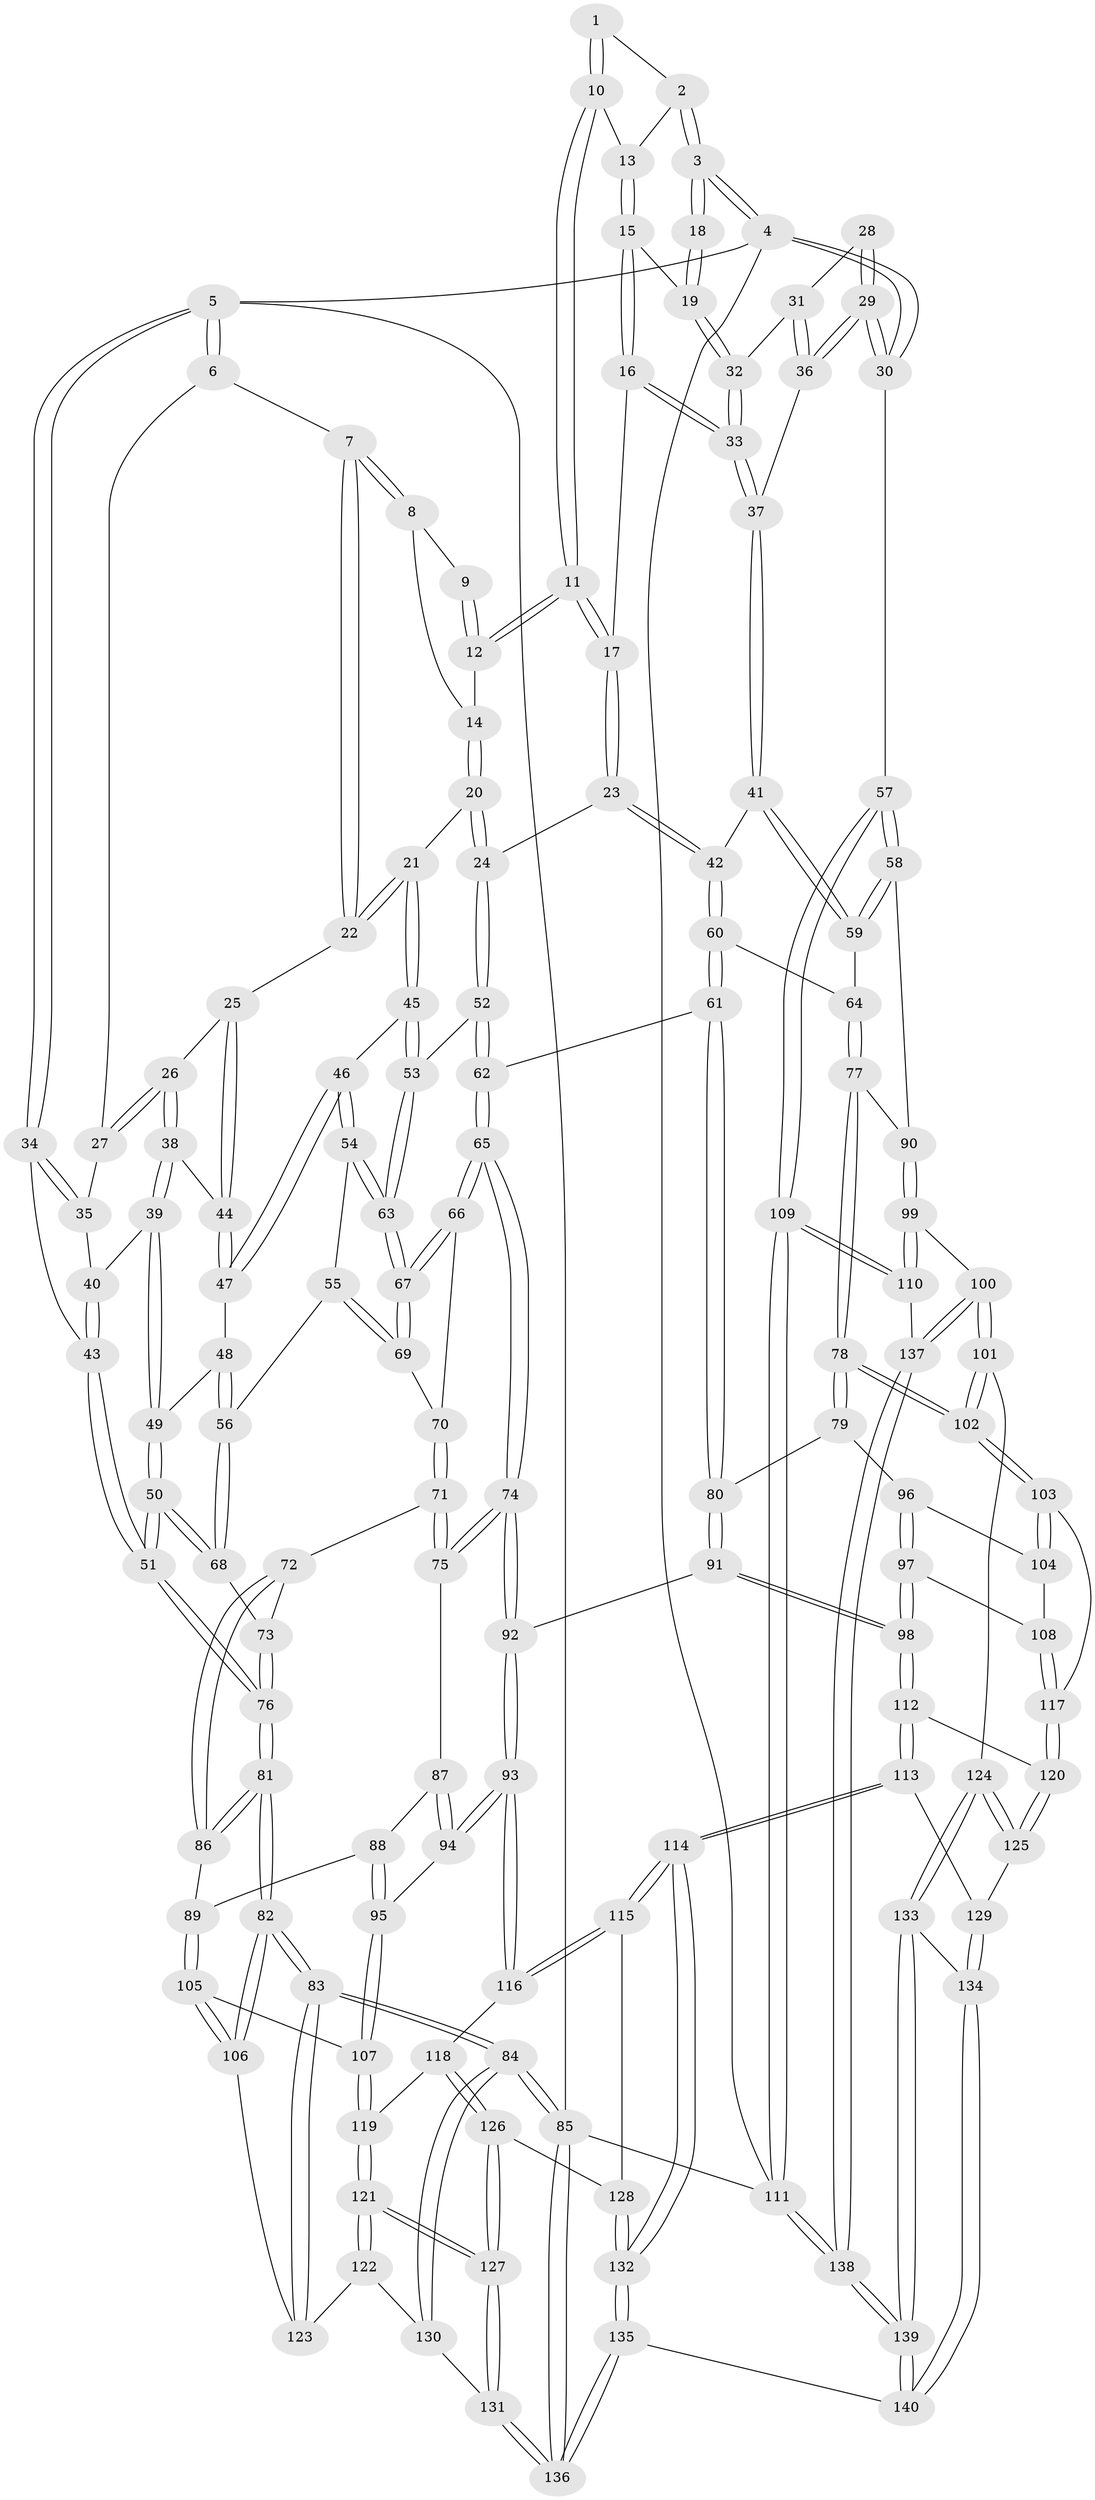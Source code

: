 // coarse degree distribution, {3: 0.4642857142857143, 4: 0.32142857142857145, 5: 0.10714285714285714, 2: 0.10714285714285714}
// Generated by graph-tools (version 1.1) at 2025/54/03/04/25 22:54:09]
// undirected, 140 vertices, 347 edges
graph export_dot {
  node [color=gray90,style=filled];
  1 [pos="+0.6875318745048365+0"];
  2 [pos="+0.8074297925651146+0"];
  3 [pos="+1+0"];
  4 [pos="+1+0"];
  5 [pos="+0+0"];
  6 [pos="+0.23419789423566797+0"];
  7 [pos="+0.26083977487763543+0"];
  8 [pos="+0.3430131637027395+0"];
  9 [pos="+0.5630026377073727+0"];
  10 [pos="+0.6710745923044951+0.020683277567073197"];
  11 [pos="+0.6467927139086735+0.06698635204593452"];
  12 [pos="+0.5824554643825112+0.038441371641034984"];
  13 [pos="+0.775317199839311+0.04733648272876965"];
  14 [pos="+0.5300335065119751+0.07079386653209659"];
  15 [pos="+0.7822355741401176+0.07607992456188922"];
  16 [pos="+0.7242958266362487+0.1342850910347555"];
  17 [pos="+0.6688215105047091+0.139618410739538"];
  18 [pos="+0.911252699832345+0.03637875183127683"];
  19 [pos="+0.8205575748590892+0.08485972595109706"];
  20 [pos="+0.4899189692290075+0.20460089950662383"];
  21 [pos="+0.3736941822641312+0.17685291381565688"];
  22 [pos="+0.3286327298786476+0.11314327426969088"];
  23 [pos="+0.5616675565283709+0.2578041841947607"];
  24 [pos="+0.5615656907146552+0.25782592359506923"];
  25 [pos="+0.2675404094138344+0.1424324509595451"];
  26 [pos="+0.1209606870639808+0.1330082466234279"];
  27 [pos="+0.09641220729395132+0.09071025054078753"];
  28 [pos="+0.9177015384487465+0.11164618213621486"];
  29 [pos="+1+0.22818717233647337"];
  30 [pos="+1+0.23300007985039034"];
  31 [pos="+0.8941197996643582+0.14579022356179028"];
  32 [pos="+0.8508495145349759+0.1408099057006731"];
  33 [pos="+0.8073577578644218+0.229704899727773"];
  34 [pos="+0+0.10085245114701591"];
  35 [pos="+0.0404764116311092+0.11890366484275508"];
  36 [pos="+0.946068678113889+0.23647504879702472"];
  37 [pos="+0.823505004049641+0.2927516650798895"];
  38 [pos="+0.13785855429323712+0.21522964187430293"];
  39 [pos="+0.10676101617063706+0.22886078342578828"];
  40 [pos="+0.054018925282905916+0.19864217349185154"];
  41 [pos="+0.8193516566613993+0.3007522671332787"];
  42 [pos="+0.7428737407302903+0.33109541926130037"];
  43 [pos="+0+0.34331281335740027"];
  44 [pos="+0.158509144684857+0.22131714181366915"];
  45 [pos="+0.29704800288902783+0.3169691486072175"];
  46 [pos="+0.29438628075799456+0.31887591475799304"];
  47 [pos="+0.19128637060019868+0.2777111261239509"];
  48 [pos="+0.14983057849854373+0.319638476183993"];
  49 [pos="+0.02544053671612672+0.37609575101200865"];
  50 [pos="+0+0.4368580040967324"];
  51 [pos="+0+0.4840203054192853"];
  52 [pos="+0.5284568919966796+0.3703256830681059"];
  53 [pos="+0.44880109406753466+0.4120615068026669"];
  54 [pos="+0.25428373002071164+0.4112117605914574"];
  55 [pos="+0.25220432071239757+0.41430939310561105"];
  56 [pos="+0.2419502858021182+0.4182687317724021"];
  57 [pos="+1+0.5349622605941656"];
  58 [pos="+1+0.5379398080528079"];
  59 [pos="+0.963438243746138+0.49897031411031956"];
  60 [pos="+0.7152677674924433+0.5121248978852659"];
  61 [pos="+0.6685120326588322+0.5393365398468539"];
  62 [pos="+0.6071302352675454+0.5064651838505467"];
  63 [pos="+0.4300431314608517+0.44357457160672414"];
  64 [pos="+0.8383439907866119+0.5297539638965377"];
  65 [pos="+0.4304988196731678+0.5886971675398804"];
  66 [pos="+0.4164275283249838+0.5105339022232643"];
  67 [pos="+0.4158070043249143+0.4887571654764561"];
  68 [pos="+0.20283105509418908+0.43998005800757445"];
  69 [pos="+0.2847784625412023+0.4588560489121961"];
  70 [pos="+0.2966007260168827+0.5082368789049415"];
  71 [pos="+0.2944530284003114+0.5608029921328948"];
  72 [pos="+0.23602913676399942+0.5788340131962308"];
  73 [pos="+0.21041475039837024+0.5532546810334293"];
  74 [pos="+0.42552244015332585+0.6013193242527024"];
  75 [pos="+0.3784014303095175+0.6053739996616359"];
  76 [pos="+0+0.6140860383797551"];
  77 [pos="+0.8094126151897264+0.6912688922746959"];
  78 [pos="+0.7603998436254834+0.7186180173657079"];
  79 [pos="+0.7023727403932876+0.6835798413802798"];
  80 [pos="+0.6606380434016762+0.6337705090269271"];
  81 [pos="+0+0.632802355699692"];
  82 [pos="+0+0.6347128603318052"];
  83 [pos="+0+0.8962329506706446"];
  84 [pos="+0+1"];
  85 [pos="+0+1"];
  86 [pos="+0.21494195921518044+0.6848376626614361"];
  87 [pos="+0.31015662756291495+0.6655887890626757"];
  88 [pos="+0.2769877063699644+0.6887247047659314"];
  89 [pos="+0.23209753614411777+0.7014384604319062"];
  90 [pos="+0.9194828284583415+0.6982444833010639"];
  91 [pos="+0.5176464798210767+0.7147588715032233"];
  92 [pos="+0.478158023026796+0.7091774751725854"];
  93 [pos="+0.43202030662866603+0.7636581948423883"];
  94 [pos="+0.42038504223216394+0.7630626359029573"];
  95 [pos="+0.3959024094211199+0.7633396725853028"];
  96 [pos="+0.6567603870071905+0.7642943572656649"];
  97 [pos="+0.5776470937410534+0.7977397222930093"];
  98 [pos="+0.575509124782569+0.7978270921558396"];
  99 [pos="+0.9019141362446387+0.8329236373416649"];
  100 [pos="+0.8430689492004659+0.8761246979313824"];
  101 [pos="+0.8228184137710897+0.869413551093952"];
  102 [pos="+0.7759733911475308+0.8091098287161461"];
  103 [pos="+0.7009656677400562+0.8241050463287493"];
  104 [pos="+0.6653351553550627+0.7874269839085637"];
  105 [pos="+0.23809283171864956+0.7713986822121973"];
  106 [pos="+0.20721440962557983+0.8003750785150716"];
  107 [pos="+0.28201298284909004+0.7998547551552774"];
  108 [pos="+0.6370813295065715+0.8175500047747157"];
  109 [pos="+1+0.8483172663059493"];
  110 [pos="+1+0.8486520682002773"];
  111 [pos="+1+1"];
  112 [pos="+0.5710861076588885+0.8450338628829269"];
  113 [pos="+0.560062266285761+0.9035882887254488"];
  114 [pos="+0.5512573178320159+0.9106949873652168"];
  115 [pos="+0.45283033602316014+0.8640880495604154"];
  116 [pos="+0.4303480598578726+0.8031434158820653"];
  117 [pos="+0.6715778918739403+0.8438930875801488"];
  118 [pos="+0.3475660618118556+0.8637399646793993"];
  119 [pos="+0.28458203364891055+0.8071921160398711"];
  120 [pos="+0.6697172079018863+0.8484825487810507"];
  121 [pos="+0.269647437431267+0.9130680203701022"];
  122 [pos="+0.20726607205006567+0.8952105877019735"];
  123 [pos="+0.18209392421014364+0.8374967866510175"];
  124 [pos="+0.7661088233648182+0.9077868736623063"];
  125 [pos="+0.6608395775704758+0.884877443790492"];
  126 [pos="+0.340268415027772+0.9215157667095112"];
  127 [pos="+0.3059972614114812+0.9523243983015648"];
  128 [pos="+0.4162968747265476+0.9168044870145056"];
  129 [pos="+0.6348130476579296+0.9100334668511979"];
  130 [pos="+0.190619564578903+0.9183273591032163"];
  131 [pos="+0.2904483544111446+1"];
  132 [pos="+0.5019485193970191+1"];
  133 [pos="+0.7418475704914651+0.939158074344367"];
  134 [pos="+0.68349357190392+0.9780288807697098"];
  135 [pos="+0.49958522261163263+1"];
  136 [pos="+0.29039839352012214+1"];
  137 [pos="+0.8757075910385851+0.9543014832987736"];
  138 [pos="+0.9288863551931639+1"];
  139 [pos="+0.9212117871114494+1"];
  140 [pos="+0.618839449802768+1"];
  1 -- 2;
  1 -- 10;
  1 -- 10;
  2 -- 3;
  2 -- 3;
  2 -- 13;
  3 -- 4;
  3 -- 4;
  3 -- 18;
  3 -- 18;
  4 -- 5;
  4 -- 30;
  4 -- 30;
  4 -- 111;
  5 -- 6;
  5 -- 6;
  5 -- 34;
  5 -- 34;
  5 -- 85;
  6 -- 7;
  6 -- 27;
  7 -- 8;
  7 -- 8;
  7 -- 22;
  7 -- 22;
  8 -- 9;
  8 -- 14;
  9 -- 12;
  9 -- 12;
  10 -- 11;
  10 -- 11;
  10 -- 13;
  11 -- 12;
  11 -- 12;
  11 -- 17;
  11 -- 17;
  12 -- 14;
  13 -- 15;
  13 -- 15;
  14 -- 20;
  14 -- 20;
  15 -- 16;
  15 -- 16;
  15 -- 19;
  16 -- 17;
  16 -- 33;
  16 -- 33;
  17 -- 23;
  17 -- 23;
  18 -- 19;
  18 -- 19;
  19 -- 32;
  19 -- 32;
  20 -- 21;
  20 -- 24;
  20 -- 24;
  21 -- 22;
  21 -- 22;
  21 -- 45;
  21 -- 45;
  22 -- 25;
  23 -- 24;
  23 -- 42;
  23 -- 42;
  24 -- 52;
  24 -- 52;
  25 -- 26;
  25 -- 44;
  25 -- 44;
  26 -- 27;
  26 -- 27;
  26 -- 38;
  26 -- 38;
  27 -- 35;
  28 -- 29;
  28 -- 29;
  28 -- 31;
  29 -- 30;
  29 -- 30;
  29 -- 36;
  29 -- 36;
  30 -- 57;
  31 -- 32;
  31 -- 36;
  31 -- 36;
  32 -- 33;
  32 -- 33;
  33 -- 37;
  33 -- 37;
  34 -- 35;
  34 -- 35;
  34 -- 43;
  35 -- 40;
  36 -- 37;
  37 -- 41;
  37 -- 41;
  38 -- 39;
  38 -- 39;
  38 -- 44;
  39 -- 40;
  39 -- 49;
  39 -- 49;
  40 -- 43;
  40 -- 43;
  41 -- 42;
  41 -- 59;
  41 -- 59;
  42 -- 60;
  42 -- 60;
  43 -- 51;
  43 -- 51;
  44 -- 47;
  44 -- 47;
  45 -- 46;
  45 -- 53;
  45 -- 53;
  46 -- 47;
  46 -- 47;
  46 -- 54;
  46 -- 54;
  47 -- 48;
  48 -- 49;
  48 -- 56;
  48 -- 56;
  49 -- 50;
  49 -- 50;
  50 -- 51;
  50 -- 51;
  50 -- 68;
  50 -- 68;
  51 -- 76;
  51 -- 76;
  52 -- 53;
  52 -- 62;
  52 -- 62;
  53 -- 63;
  53 -- 63;
  54 -- 55;
  54 -- 63;
  54 -- 63;
  55 -- 56;
  55 -- 69;
  55 -- 69;
  56 -- 68;
  56 -- 68;
  57 -- 58;
  57 -- 58;
  57 -- 109;
  57 -- 109;
  58 -- 59;
  58 -- 59;
  58 -- 90;
  59 -- 64;
  60 -- 61;
  60 -- 61;
  60 -- 64;
  61 -- 62;
  61 -- 80;
  61 -- 80;
  62 -- 65;
  62 -- 65;
  63 -- 67;
  63 -- 67;
  64 -- 77;
  64 -- 77;
  65 -- 66;
  65 -- 66;
  65 -- 74;
  65 -- 74;
  66 -- 67;
  66 -- 67;
  66 -- 70;
  67 -- 69;
  67 -- 69;
  68 -- 73;
  69 -- 70;
  70 -- 71;
  70 -- 71;
  71 -- 72;
  71 -- 75;
  71 -- 75;
  72 -- 73;
  72 -- 86;
  72 -- 86;
  73 -- 76;
  73 -- 76;
  74 -- 75;
  74 -- 75;
  74 -- 92;
  74 -- 92;
  75 -- 87;
  76 -- 81;
  76 -- 81;
  77 -- 78;
  77 -- 78;
  77 -- 90;
  78 -- 79;
  78 -- 79;
  78 -- 102;
  78 -- 102;
  79 -- 80;
  79 -- 96;
  80 -- 91;
  80 -- 91;
  81 -- 82;
  81 -- 82;
  81 -- 86;
  81 -- 86;
  82 -- 83;
  82 -- 83;
  82 -- 106;
  82 -- 106;
  83 -- 84;
  83 -- 84;
  83 -- 123;
  83 -- 123;
  84 -- 85;
  84 -- 85;
  84 -- 130;
  84 -- 130;
  85 -- 136;
  85 -- 136;
  85 -- 111;
  86 -- 89;
  87 -- 88;
  87 -- 94;
  87 -- 94;
  88 -- 89;
  88 -- 95;
  88 -- 95;
  89 -- 105;
  89 -- 105;
  90 -- 99;
  90 -- 99;
  91 -- 92;
  91 -- 98;
  91 -- 98;
  92 -- 93;
  92 -- 93;
  93 -- 94;
  93 -- 94;
  93 -- 116;
  93 -- 116;
  94 -- 95;
  95 -- 107;
  95 -- 107;
  96 -- 97;
  96 -- 97;
  96 -- 104;
  97 -- 98;
  97 -- 98;
  97 -- 108;
  98 -- 112;
  98 -- 112;
  99 -- 100;
  99 -- 110;
  99 -- 110;
  100 -- 101;
  100 -- 101;
  100 -- 137;
  100 -- 137;
  101 -- 102;
  101 -- 102;
  101 -- 124;
  102 -- 103;
  102 -- 103;
  103 -- 104;
  103 -- 104;
  103 -- 117;
  104 -- 108;
  105 -- 106;
  105 -- 106;
  105 -- 107;
  106 -- 123;
  107 -- 119;
  107 -- 119;
  108 -- 117;
  108 -- 117;
  109 -- 110;
  109 -- 110;
  109 -- 111;
  109 -- 111;
  110 -- 137;
  111 -- 138;
  111 -- 138;
  112 -- 113;
  112 -- 113;
  112 -- 120;
  113 -- 114;
  113 -- 114;
  113 -- 129;
  114 -- 115;
  114 -- 115;
  114 -- 132;
  114 -- 132;
  115 -- 116;
  115 -- 116;
  115 -- 128;
  116 -- 118;
  117 -- 120;
  117 -- 120;
  118 -- 119;
  118 -- 126;
  118 -- 126;
  119 -- 121;
  119 -- 121;
  120 -- 125;
  120 -- 125;
  121 -- 122;
  121 -- 122;
  121 -- 127;
  121 -- 127;
  122 -- 123;
  122 -- 130;
  124 -- 125;
  124 -- 125;
  124 -- 133;
  124 -- 133;
  125 -- 129;
  126 -- 127;
  126 -- 127;
  126 -- 128;
  127 -- 131;
  127 -- 131;
  128 -- 132;
  128 -- 132;
  129 -- 134;
  129 -- 134;
  130 -- 131;
  131 -- 136;
  131 -- 136;
  132 -- 135;
  132 -- 135;
  133 -- 134;
  133 -- 139;
  133 -- 139;
  134 -- 140;
  134 -- 140;
  135 -- 136;
  135 -- 136;
  135 -- 140;
  137 -- 138;
  137 -- 138;
  138 -- 139;
  138 -- 139;
  139 -- 140;
  139 -- 140;
}
